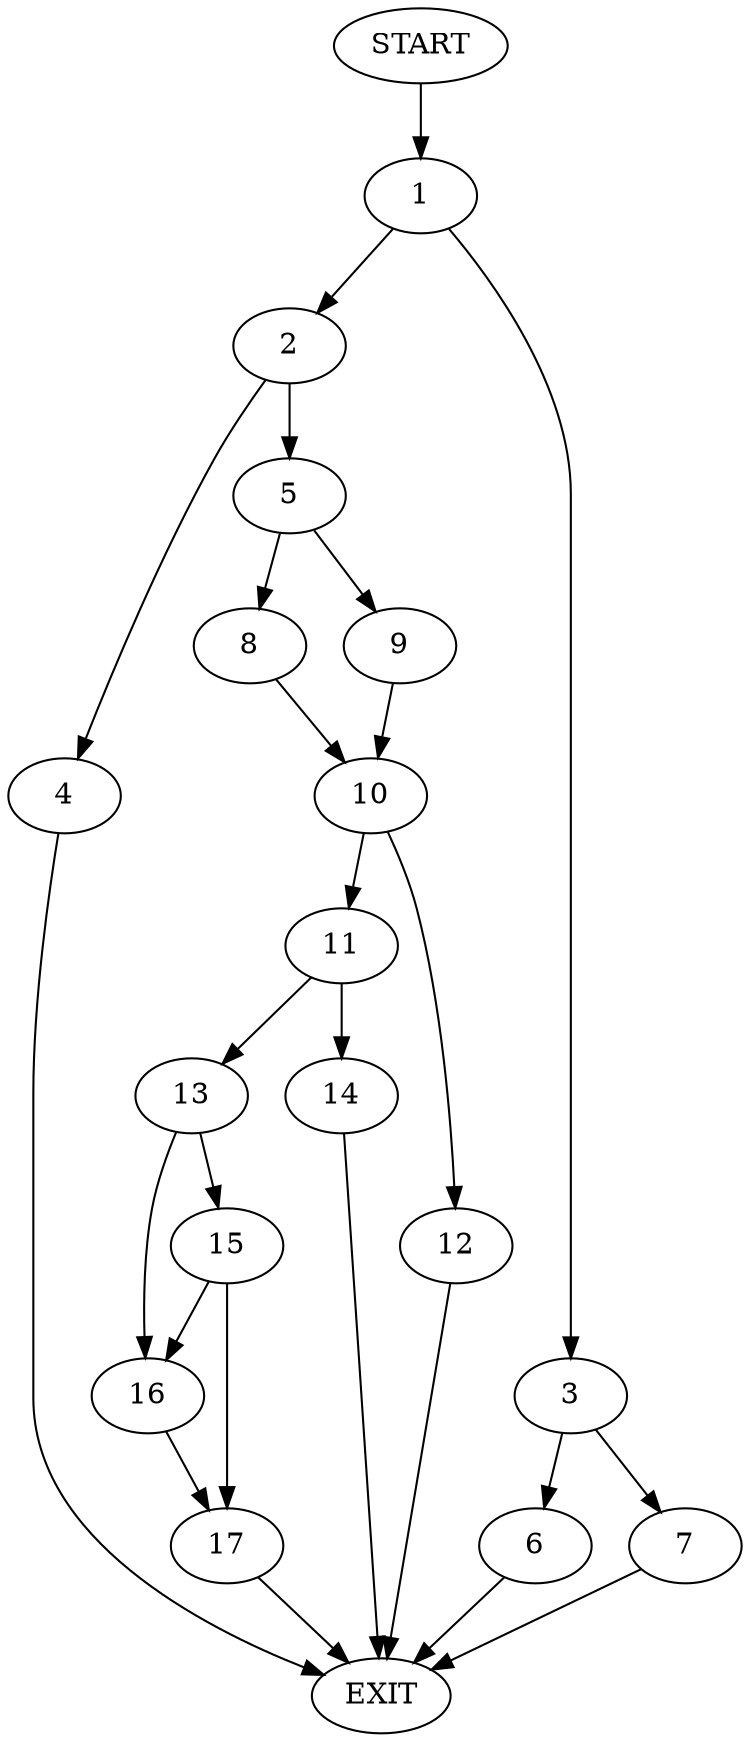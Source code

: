 digraph {
0 [label="START"]
18 [label="EXIT"]
0 -> 1
1 -> 2
1 -> 3
2 -> 4
2 -> 5
3 -> 6
3 -> 7
6 -> 18
7 -> 18
5 -> 8
5 -> 9
4 -> 18
8 -> 10
9 -> 10
10 -> 11
10 -> 12
12 -> 18
11 -> 13
11 -> 14
13 -> 15
13 -> 16
14 -> 18
15 -> 17
15 -> 16
16 -> 17
17 -> 18
}
